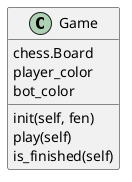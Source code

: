 @startuml
class Game{
  chess.Board
  player_color
  bot_color

  init(self, fen)
  play(self)
  is_finished(self)
}
@enduml